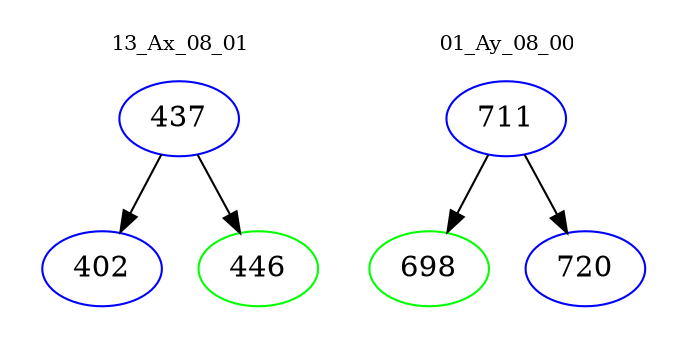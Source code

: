 digraph{
subgraph cluster_0 {
color = white
label = "13_Ax_08_01";
fontsize=10;
T0_437 [label="437", color="blue"]
T0_437 -> T0_402 [color="black"]
T0_402 [label="402", color="blue"]
T0_437 -> T0_446 [color="black"]
T0_446 [label="446", color="green"]
}
subgraph cluster_1 {
color = white
label = "01_Ay_08_00";
fontsize=10;
T1_711 [label="711", color="blue"]
T1_711 -> T1_698 [color="black"]
T1_698 [label="698", color="green"]
T1_711 -> T1_720 [color="black"]
T1_720 [label="720", color="blue"]
}
}
